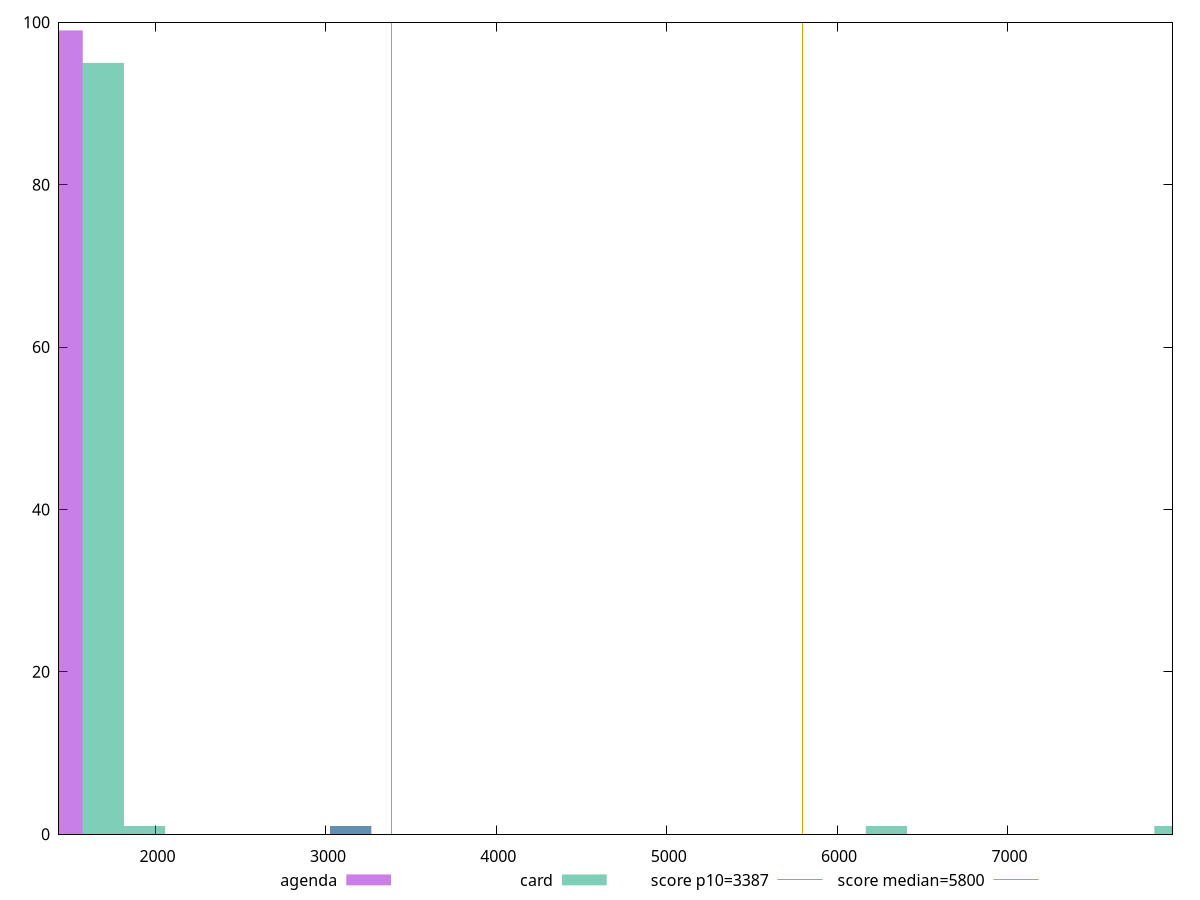 reset

$agenda <<EOF
3144.981689447051 1
1451.5300105140234 99
EOF

$card <<EOF
1693.4516789330273 95
7983.415057827129 1
3144.981689447051 1
1935.3733473520313 1
6289.963378894102 1
EOF

set key outside below
set boxwidth 241.9216684190039
set xrange [1433.139:7968.9386994579345]
set yrange [0:100]
set trange [0:100]
set style fill transparent solid 0.5 noborder

set parametric
set terminal svg size 640, 500 enhanced background rgb 'white'
set output "reports/report_00030_2021-02-24T20-42-31.540Z/speed-index/comparison/histogram/1_vs_2.svg"

plot $agenda title "agenda" with boxes, \
     $card title "card" with boxes, \
     3387,t title "score p10=3387", \
     5800,t title "score median=5800"

reset
